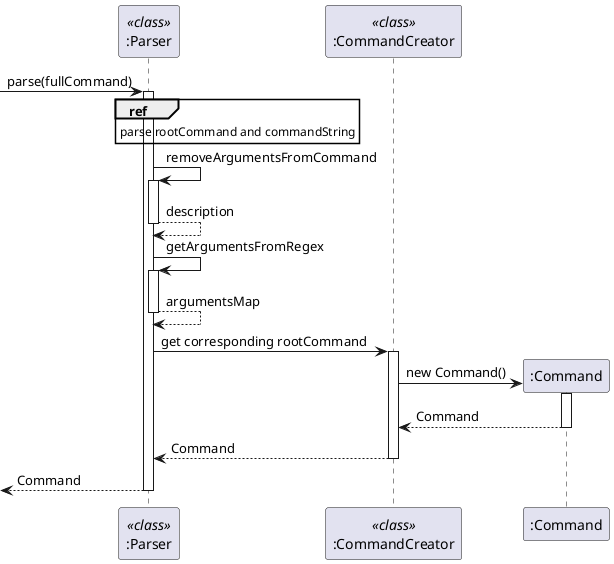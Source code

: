 @startuml
participant ":Parser" as Parser <<class>>
participant ":CommandCreator" as CommandCreator <<class>>
participant ":Command" as Command


-> Parser : parse(fullCommand)
activate Parser

ref over Parser : parse rootCommand and commandString

Parser -> Parser : removeArgumentsFromCommand
activate Parser

Parser --> Parser : description
deactivate Parser

Parser -> Parser : getArgumentsFromRegex
activate Parser

Parser --> Parser : argumentsMap
deactivate Parser

Parser -> CommandCreator : get corresponding rootCommand
activate CommandCreator

create Command
CommandCreator -> Command : new Command()
activate Command

CommandCreator <-- Command : Command
deactivate Command

Parser <-- CommandCreator : Command
deactivate CommandCreator

<-- Parser : Command
deactivate Parser
@enduml